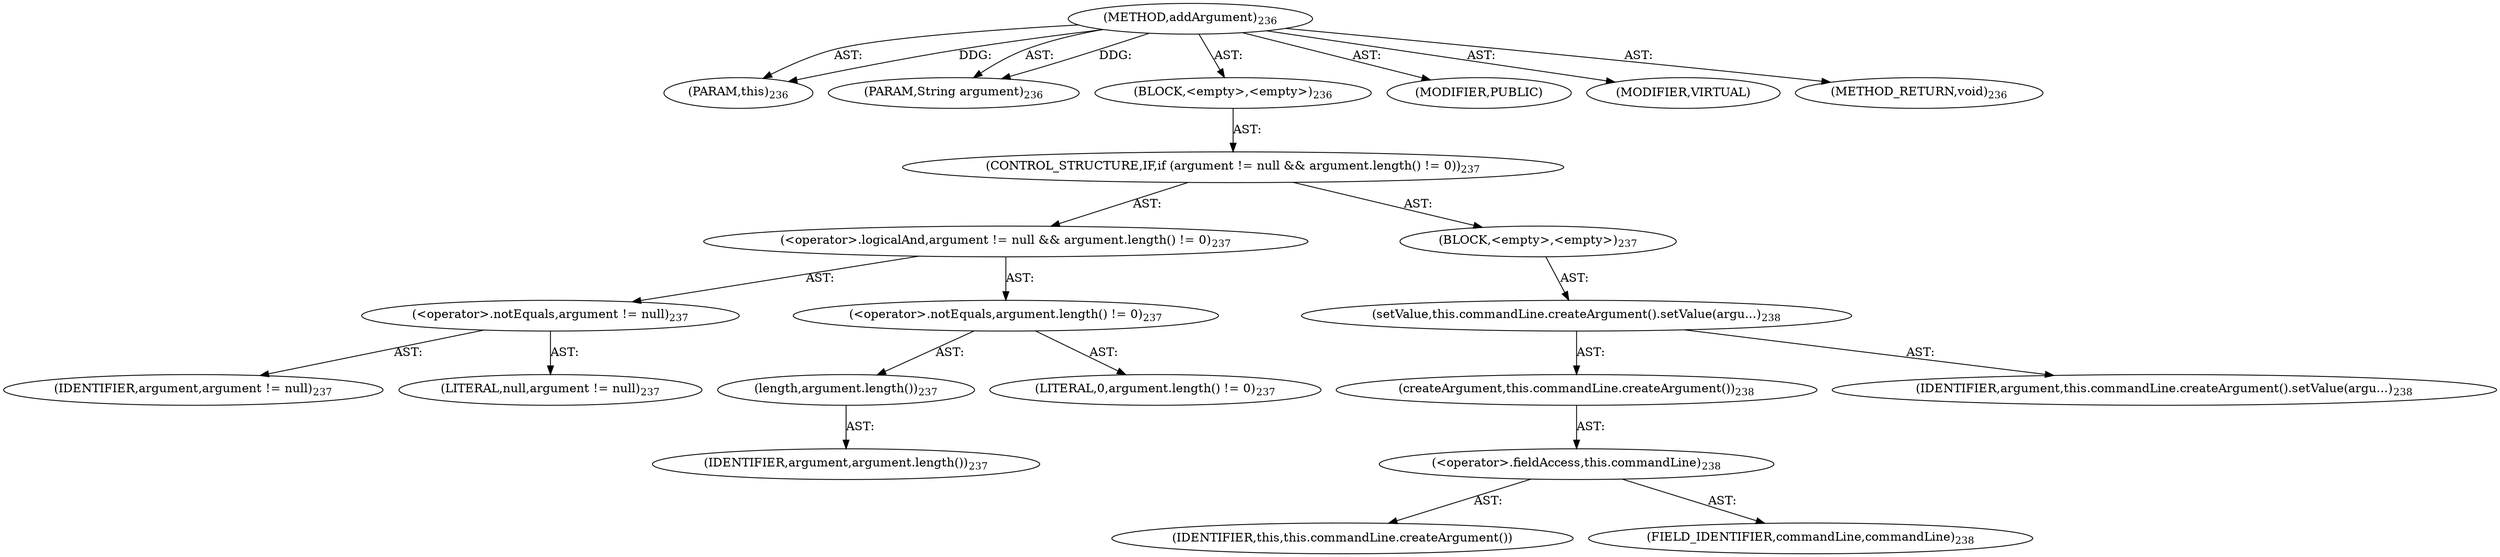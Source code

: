 digraph "addArgument" {  
"111669149703" [label = <(METHOD,addArgument)<SUB>236</SUB>> ]
"115964117010" [label = <(PARAM,this)<SUB>236</SUB>> ]
"115964117011" [label = <(PARAM,String argument)<SUB>236</SUB>> ]
"25769803783" [label = <(BLOCK,&lt;empty&gt;,&lt;empty&gt;)<SUB>236</SUB>> ]
"47244640256" [label = <(CONTROL_STRUCTURE,IF,if (argument != null &amp;&amp; argument.length() != 0))<SUB>237</SUB>> ]
"30064771107" [label = <(&lt;operator&gt;.logicalAnd,argument != null &amp;&amp; argument.length() != 0)<SUB>237</SUB>> ]
"30064771108" [label = <(&lt;operator&gt;.notEquals,argument != null)<SUB>237</SUB>> ]
"68719476767" [label = <(IDENTIFIER,argument,argument != null)<SUB>237</SUB>> ]
"90194313219" [label = <(LITERAL,null,argument != null)<SUB>237</SUB>> ]
"30064771109" [label = <(&lt;operator&gt;.notEquals,argument.length() != 0)<SUB>237</SUB>> ]
"30064771110" [label = <(length,argument.length())<SUB>237</SUB>> ]
"68719476768" [label = <(IDENTIFIER,argument,argument.length())<SUB>237</SUB>> ]
"90194313220" [label = <(LITERAL,0,argument.length() != 0)<SUB>237</SUB>> ]
"25769803784" [label = <(BLOCK,&lt;empty&gt;,&lt;empty&gt;)<SUB>237</SUB>> ]
"30064771111" [label = <(setValue,this.commandLine.createArgument().setValue(argu...)<SUB>238</SUB>> ]
"30064771112" [label = <(createArgument,this.commandLine.createArgument())<SUB>238</SUB>> ]
"30064771113" [label = <(&lt;operator&gt;.fieldAccess,this.commandLine)<SUB>238</SUB>> ]
"68719476769" [label = <(IDENTIFIER,this,this.commandLine.createArgument())> ]
"55834574865" [label = <(FIELD_IDENTIFIER,commandLine,commandLine)<SUB>238</SUB>> ]
"68719476770" [label = <(IDENTIFIER,argument,this.commandLine.createArgument().setValue(argu...)<SUB>238</SUB>> ]
"133143986201" [label = <(MODIFIER,PUBLIC)> ]
"133143986202" [label = <(MODIFIER,VIRTUAL)> ]
"128849018887" [label = <(METHOD_RETURN,void)<SUB>236</SUB>> ]
  "111669149703" -> "115964117010"  [ label = "AST: "] 
  "111669149703" -> "115964117011"  [ label = "AST: "] 
  "111669149703" -> "25769803783"  [ label = "AST: "] 
  "111669149703" -> "133143986201"  [ label = "AST: "] 
  "111669149703" -> "133143986202"  [ label = "AST: "] 
  "111669149703" -> "128849018887"  [ label = "AST: "] 
  "25769803783" -> "47244640256"  [ label = "AST: "] 
  "47244640256" -> "30064771107"  [ label = "AST: "] 
  "47244640256" -> "25769803784"  [ label = "AST: "] 
  "30064771107" -> "30064771108"  [ label = "AST: "] 
  "30064771107" -> "30064771109"  [ label = "AST: "] 
  "30064771108" -> "68719476767"  [ label = "AST: "] 
  "30064771108" -> "90194313219"  [ label = "AST: "] 
  "30064771109" -> "30064771110"  [ label = "AST: "] 
  "30064771109" -> "90194313220"  [ label = "AST: "] 
  "30064771110" -> "68719476768"  [ label = "AST: "] 
  "25769803784" -> "30064771111"  [ label = "AST: "] 
  "30064771111" -> "30064771112"  [ label = "AST: "] 
  "30064771111" -> "68719476770"  [ label = "AST: "] 
  "30064771112" -> "30064771113"  [ label = "AST: "] 
  "30064771113" -> "68719476769"  [ label = "AST: "] 
  "30064771113" -> "55834574865"  [ label = "AST: "] 
  "111669149703" -> "115964117010"  [ label = "DDG: "] 
  "111669149703" -> "115964117011"  [ label = "DDG: "] 
}
